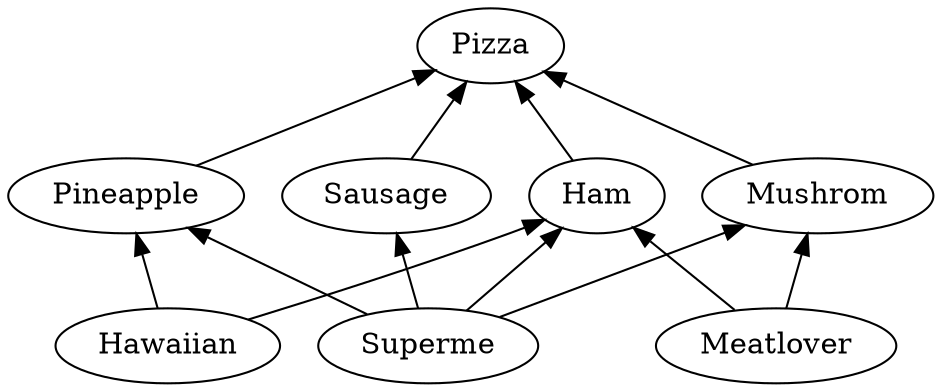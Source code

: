 digraph g {
	rankdir=BT
	2 -> 1
	3 -> 1
	4 -> 1 
	5 -> 1
	6 -> 2
	6 -> 3
	6 -> 4
	6 -> 5
	7 -> 3
	7 -> 4
	8 -> 3
	8 -> 5

	1 [label="Pizza"]
	2 [label="Sausage"]
	3 [label="Ham"]
	4 [label="Pineapple"]
	5 [label="Mushrom"]
	6 [label="Superme"]
	7 [label="Hawaiian"]
	8 [label="Meatlover"] 
}
